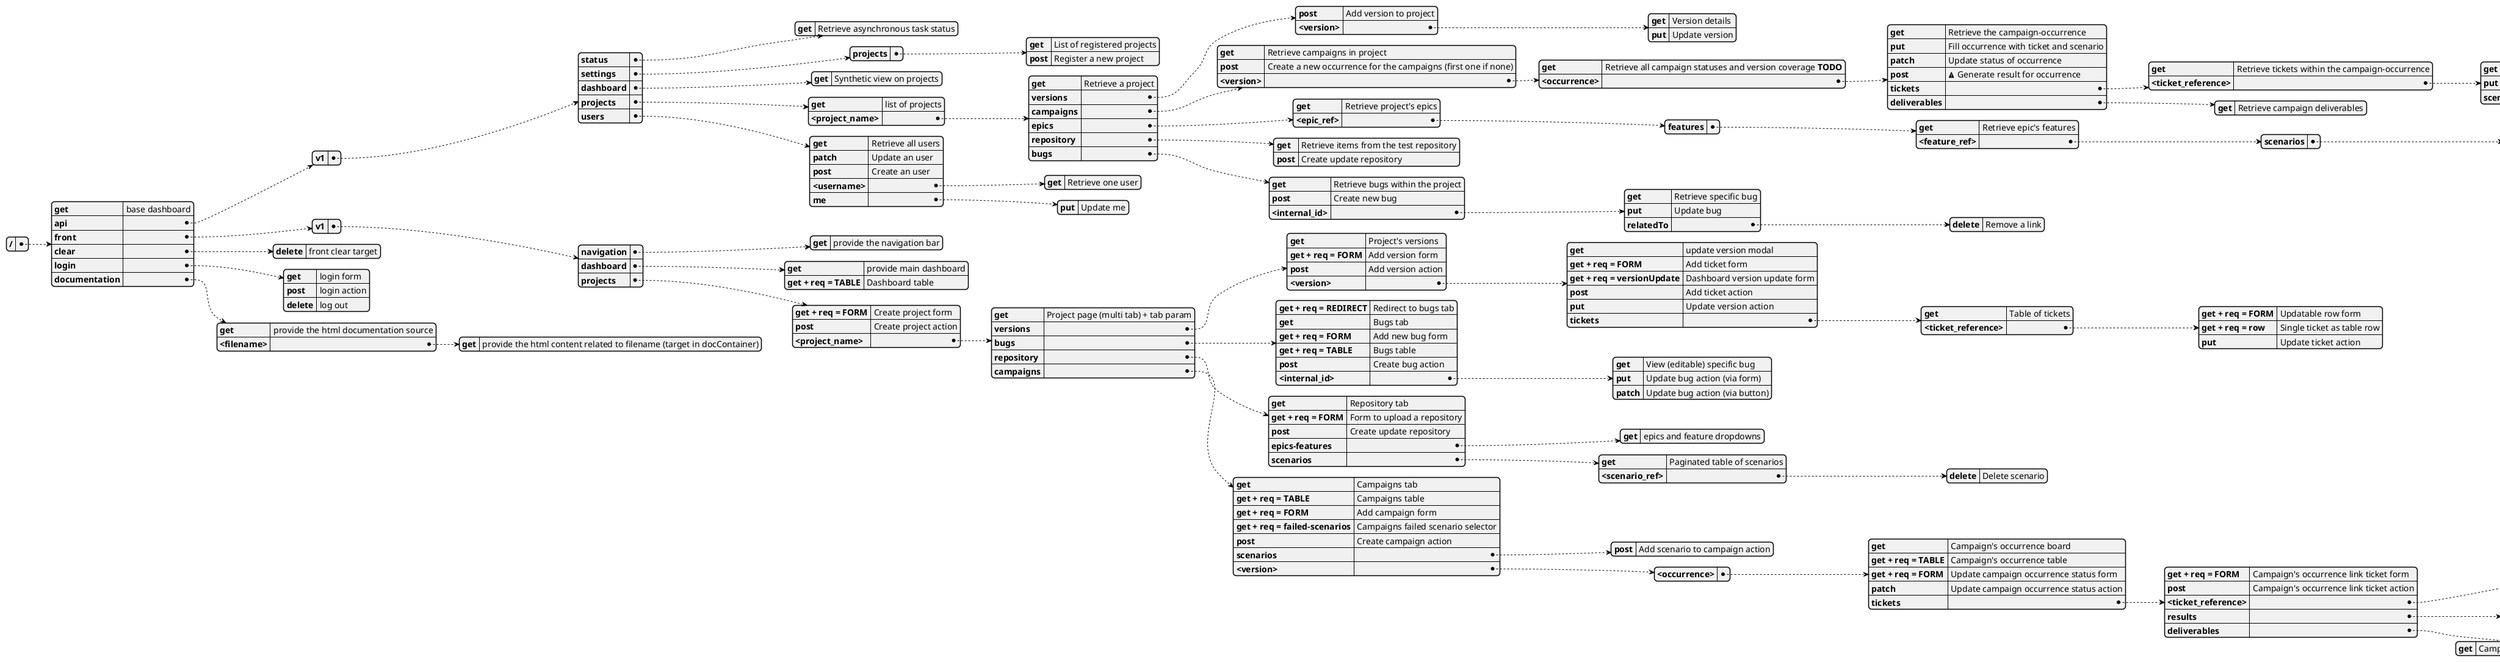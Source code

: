 @startjson
{
"/": {"get": "base dashboard",
      "api": {
        "v1": {
            "status": {
                "get": "Retrieve asynchronous task status"
            },
            "settings" : {
                "projects": {
                    "get": "List of registered projects",
                    "post": "Register a new project"
                    }
                },
            "dashboard": {
                "get": "Synthetic view on projects"
            },
            "projects": {
                "get": "list of projects",
                "<project_name>": {
                    "get": "Retrieve a project",
                    "versions": {
                        "post": "Add version to project",
                        "<version>": {
                            "get": "Version details",
                            "put": "Update version"
                        }
                    },
                    "campaigns": {
                        "get": "Retrieve campaigns in project",
                        "post": "Create a new occurrence for the campaigns (first one if none)",
                        "<version>": {
                            "get": "Retrieve all campaign statuses and version coverage **TODO**",
                            "<occurrence>": {
                                "get": "Retrieve the campaign-occurrence",
                                "put": "Fill occurrence with ticket and scenario",
                                "patch": "Update status of occurrence",
                                "post": "<&warning> Generate result for occurrence",
                                "tickets": {
                                    "get": "Retrieve tickets within the campaign-occurrence",
                                    "<ticket_reference>": {
                                        "get": "Retrieve ticket in the campaign-occurrence",
                                        "put": "Add scenario linked to ticket",
                                        "scenarios": {
                                            "<scenario_id>": {
                                                "get": "Retrieve current scenario update form",
                                                "status": {
                                                    "put": "Update scenario status"
                                                }
                                            }
                                        }
                                    }
                                },
                                "deliverables": {
                                    "get": "Retrieve campaign deliverables"
                                }
                            }
                        }
                    },
                    "epics": {
                        "get": "Retrieve project's epics",
                        "<epic_ref>": {
                            "features": {
                                "get": "Retrieve epic's features",
                                "<feature_ref>": {
                                        "scenarios": {
                                            "get": "retrieve feature's scenario",
                                            "<scenario_ref>" :{
                                                "get": "retrieve scenario",
                                                "get + params 'technicalId=true'": "retrieve scenario by technical id",
                                                "delete": "remove scenario access",
                                                "delete + params 'technicalId=true'": "remove scenario by technical id"
                                            }
                                        }
                                }
                            }
                        }
                    },
                    "repository":{
                        "get": "Retrieve items from the test repository",
                        "post": "Create update repository"
                    },
                    "bugs": {
                        "get": "Retrieve bugs within the project",
                        "post": "Create new bug",
                        "<internal_id>": {
                            "get":"Retrieve specific bug",
                            "put": "Update bug",
                            "relatedTo": {
                                "delete": "Remove a link"
                            }
                        }
                    }
                }
            },
            "users": {
                "get": "Retrieve all users",
                "patch": "Update an user",
                "post": "Create an user",
                "<username>": {
                    "get": "Retrieve one user"
                },
                "me": {
                    "put": "Update me"
                }
            }
        }
      },
      "front": {
        "v1": {
            "navigation": {
                "get": "provide the navigation bar"
            },
            "dashboard": {
                "get": "provide main dashboard",
                "get + req = TABLE": "Dashboard table"
            },
            "projects": {
                "get + req = FORM": "Create project form",
                "post": "Create project action",
                "<project_name>":{
                    "get": "Project page (multi tab) + tab param",
                    "versions": {
                        "get": "Project's versions",
                        "get + req = FORM": "Add version form",
                        "post": "Add version action",
                        "<version>":{
                            "get": "update version modal",
                            "get + req = FORM": "Add ticket form",
                            "get + req = versionUpdate": "Dashboard version update form",
                            "post": "Add ticket action",
                            "put": "Update version action",
                            "tickets": {
                                "get": "Table of tickets",
                                "<ticket_reference>": {
                                    "get + req = FORM": "Updatable row form",
                                    "get + req = row": "Single ticket as table row",
                                    "put": "Update ticket action"
                                }
                            }
                        }
                    },
                    "bugs": {
                        "get + req = REDIRECT": "Redirect to bugs tab",
                        "get": "Bugs tab",
                        "get + req = FORM": "Add new bug form",
                        "get + req = TABLE": "Bugs table",
                        "post": "Create bug action",
                        "<internal_id>": {
                            "get": "View (editable) specific bug",
                            "put": "Update bug action (via form)",
                            "patch": "Update bug action (via button)"
                        }
                    },
                    "repository": {
                        "get": "Repository tab",
                        "get + req = FORM": "Form to upload a repository",
                        "post": "Create update repository",
                        "epics-features": {
                            "get": "epics and feature dropdowns"
                        },
                        "scenarios": {
                            "get": "Paginated table of scenarios",
                            "<scenario_ref>": {
                                "delete": "Delete scenario"
                            }
                        }
                    },
                    "campaigns": {
                        "get": "Campaigns tab",
                        "get + req = TABLE": "Campaigns table",
                        "get + req = FORM": "Add campaign form",
                        "get + req = failed-scenarios": "Campaigns failed scenario selector",
                        "post": "Create campaign action",
                        "scenarios" : {
                            "post": "Add scenario to campaign action"
                        },
                        "<version>": {
                            "<occurrence>": {
                                "get": "Campaign's occurrence board",
                                "get + req = TABLE": "Campaign's occurrence table",
                                "get + req = FORM": "Update campaign occurrence status form",
                                "patch": "Update campaign occurrence status action",
                                "tickets": {
                                    "get + req = FORM": "Campaign's occurrence link ticket form",
                                    "post": "Campaign's occurrence link ticket action",
                                    "<ticket_reference>": {
                                        "get": "Add scenarios to ticket form",
                                        "put": "Add scenarios to ticket action",
                                        "scenarios": {
                                            "get + req = statistics": "Tickets scenarios status statistics",
                                            "get": "Table of ticket's scenarios",
                                            "<scenario_internal_id>": {
                                                "get": "Update scenario status form",
                                                "put": "Update scenario status action",
                                                "delete": "Remove scenario from ticket action"
                                            }
                                        }
                                    },
                                    "results": {
                                        "get": "Campaign's occurrence results graph",
                                        "post": "Campaign's occurrence current status"
                                    },
                                    "deliverables": {
                                        "get": "Campaign's occurrence documents Test Plan or Test evidence"
                                    }
                                }
                            }
                        }

                    }
                }
            }
        }
      },
      "clear": {
        "delete": "front clear target"},
      "login": {
        "get" : "login form",
        "post": "login action",
        "delete": "log out"
      },
      "documentation": {
        "get": "provide the html documentation source",
        "<filename>": {
            "get": "provide the html content related to filename (target in docContainer)"
        }
      }
    }
}
@endjson
